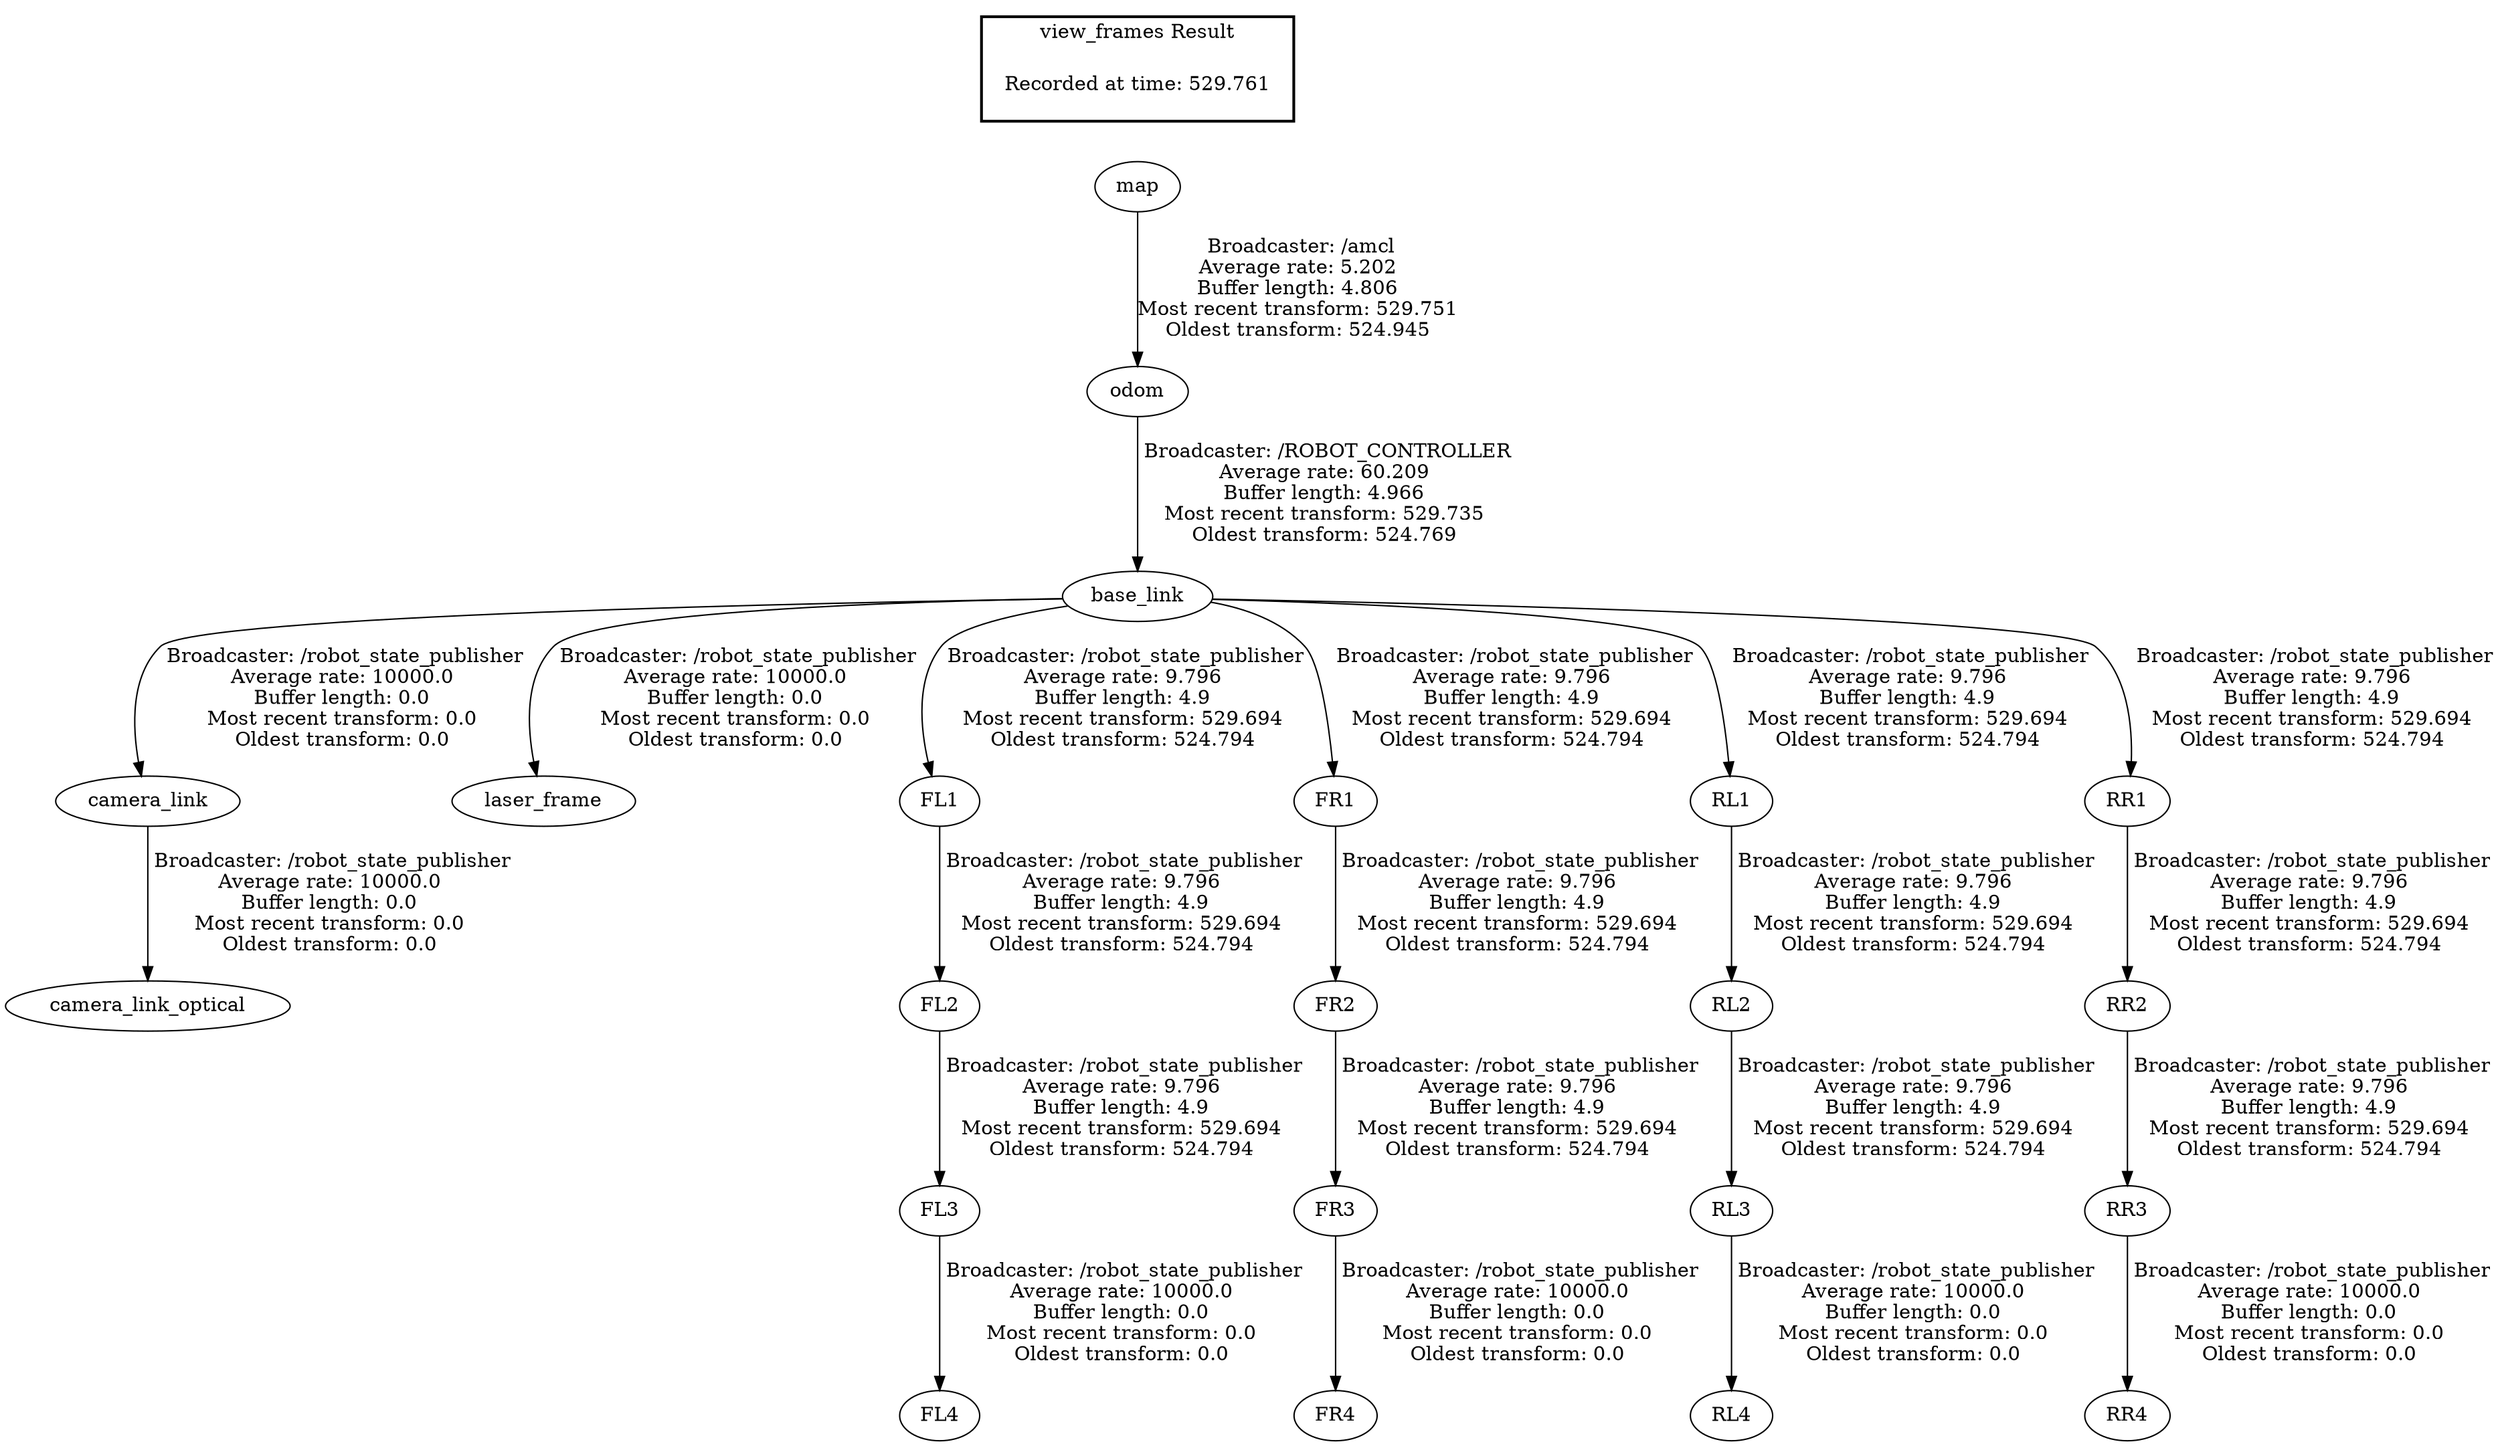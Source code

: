 digraph G {
"FL3" -> "FL4"[label=" Broadcaster: /robot_state_publisher\nAverage rate: 10000.0\nBuffer length: 0.0\nMost recent transform: 0.0\nOldest transform: 0.0\n"];
"FL2" -> "FL3"[label=" Broadcaster: /robot_state_publisher\nAverage rate: 9.796\nBuffer length: 4.9\nMost recent transform: 529.694\nOldest transform: 524.794\n"];
"FR3" -> "FR4"[label=" Broadcaster: /robot_state_publisher\nAverage rate: 10000.0\nBuffer length: 0.0\nMost recent transform: 0.0\nOldest transform: 0.0\n"];
"FR2" -> "FR3"[label=" Broadcaster: /robot_state_publisher\nAverage rate: 9.796\nBuffer length: 4.9\nMost recent transform: 529.694\nOldest transform: 524.794\n"];
"RL3" -> "RL4"[label=" Broadcaster: /robot_state_publisher\nAverage rate: 10000.0\nBuffer length: 0.0\nMost recent transform: 0.0\nOldest transform: 0.0\n"];
"RL2" -> "RL3"[label=" Broadcaster: /robot_state_publisher\nAverage rate: 9.796\nBuffer length: 4.9\nMost recent transform: 529.694\nOldest transform: 524.794\n"];
"RR3" -> "RR4"[label=" Broadcaster: /robot_state_publisher\nAverage rate: 10000.0\nBuffer length: 0.0\nMost recent transform: 0.0\nOldest transform: 0.0\n"];
"RR2" -> "RR3"[label=" Broadcaster: /robot_state_publisher\nAverage rate: 9.796\nBuffer length: 4.9\nMost recent transform: 529.694\nOldest transform: 524.794\n"];
"base_link" -> "camera_link"[label=" Broadcaster: /robot_state_publisher\nAverage rate: 10000.0\nBuffer length: 0.0\nMost recent transform: 0.0\nOldest transform: 0.0\n"];
"odom" -> "base_link"[label=" Broadcaster: /ROBOT_CONTROLLER\nAverage rate: 60.209\nBuffer length: 4.966\nMost recent transform: 529.735\nOldest transform: 524.769\n"];
"camera_link" -> "camera_link_optical"[label=" Broadcaster: /robot_state_publisher\nAverage rate: 10000.0\nBuffer length: 0.0\nMost recent transform: 0.0\nOldest transform: 0.0\n"];
"base_link" -> "laser_frame"[label=" Broadcaster: /robot_state_publisher\nAverage rate: 10000.0\nBuffer length: 0.0\nMost recent transform: 0.0\nOldest transform: 0.0\n"];
"map" -> "odom"[label=" Broadcaster: /amcl\nAverage rate: 5.202\nBuffer length: 4.806\nMost recent transform: 529.751\nOldest transform: 524.945\n"];
"base_link" -> "FL1"[label=" Broadcaster: /robot_state_publisher\nAverage rate: 9.796\nBuffer length: 4.9\nMost recent transform: 529.694\nOldest transform: 524.794\n"];
"FL1" -> "FL2"[label=" Broadcaster: /robot_state_publisher\nAverage rate: 9.796\nBuffer length: 4.9\nMost recent transform: 529.694\nOldest transform: 524.794\n"];
"base_link" -> "FR1"[label=" Broadcaster: /robot_state_publisher\nAverage rate: 9.796\nBuffer length: 4.9\nMost recent transform: 529.694\nOldest transform: 524.794\n"];
"FR1" -> "FR2"[label=" Broadcaster: /robot_state_publisher\nAverage rate: 9.796\nBuffer length: 4.9\nMost recent transform: 529.694\nOldest transform: 524.794\n"];
"base_link" -> "RL1"[label=" Broadcaster: /robot_state_publisher\nAverage rate: 9.796\nBuffer length: 4.9\nMost recent transform: 529.694\nOldest transform: 524.794\n"];
"RL1" -> "RL2"[label=" Broadcaster: /robot_state_publisher\nAverage rate: 9.796\nBuffer length: 4.9\nMost recent transform: 529.694\nOldest transform: 524.794\n"];
"base_link" -> "RR1"[label=" Broadcaster: /robot_state_publisher\nAverage rate: 9.796\nBuffer length: 4.9\nMost recent transform: 529.694\nOldest transform: 524.794\n"];
"RR1" -> "RR2"[label=" Broadcaster: /robot_state_publisher\nAverage rate: 9.796\nBuffer length: 4.9\nMost recent transform: 529.694\nOldest transform: 524.794\n"];
edge [style=invis];
 subgraph cluster_legend { style=bold; color=black; label ="view_frames Result";
"Recorded at time: 529.761"[ shape=plaintext ] ;
}->"map";
}